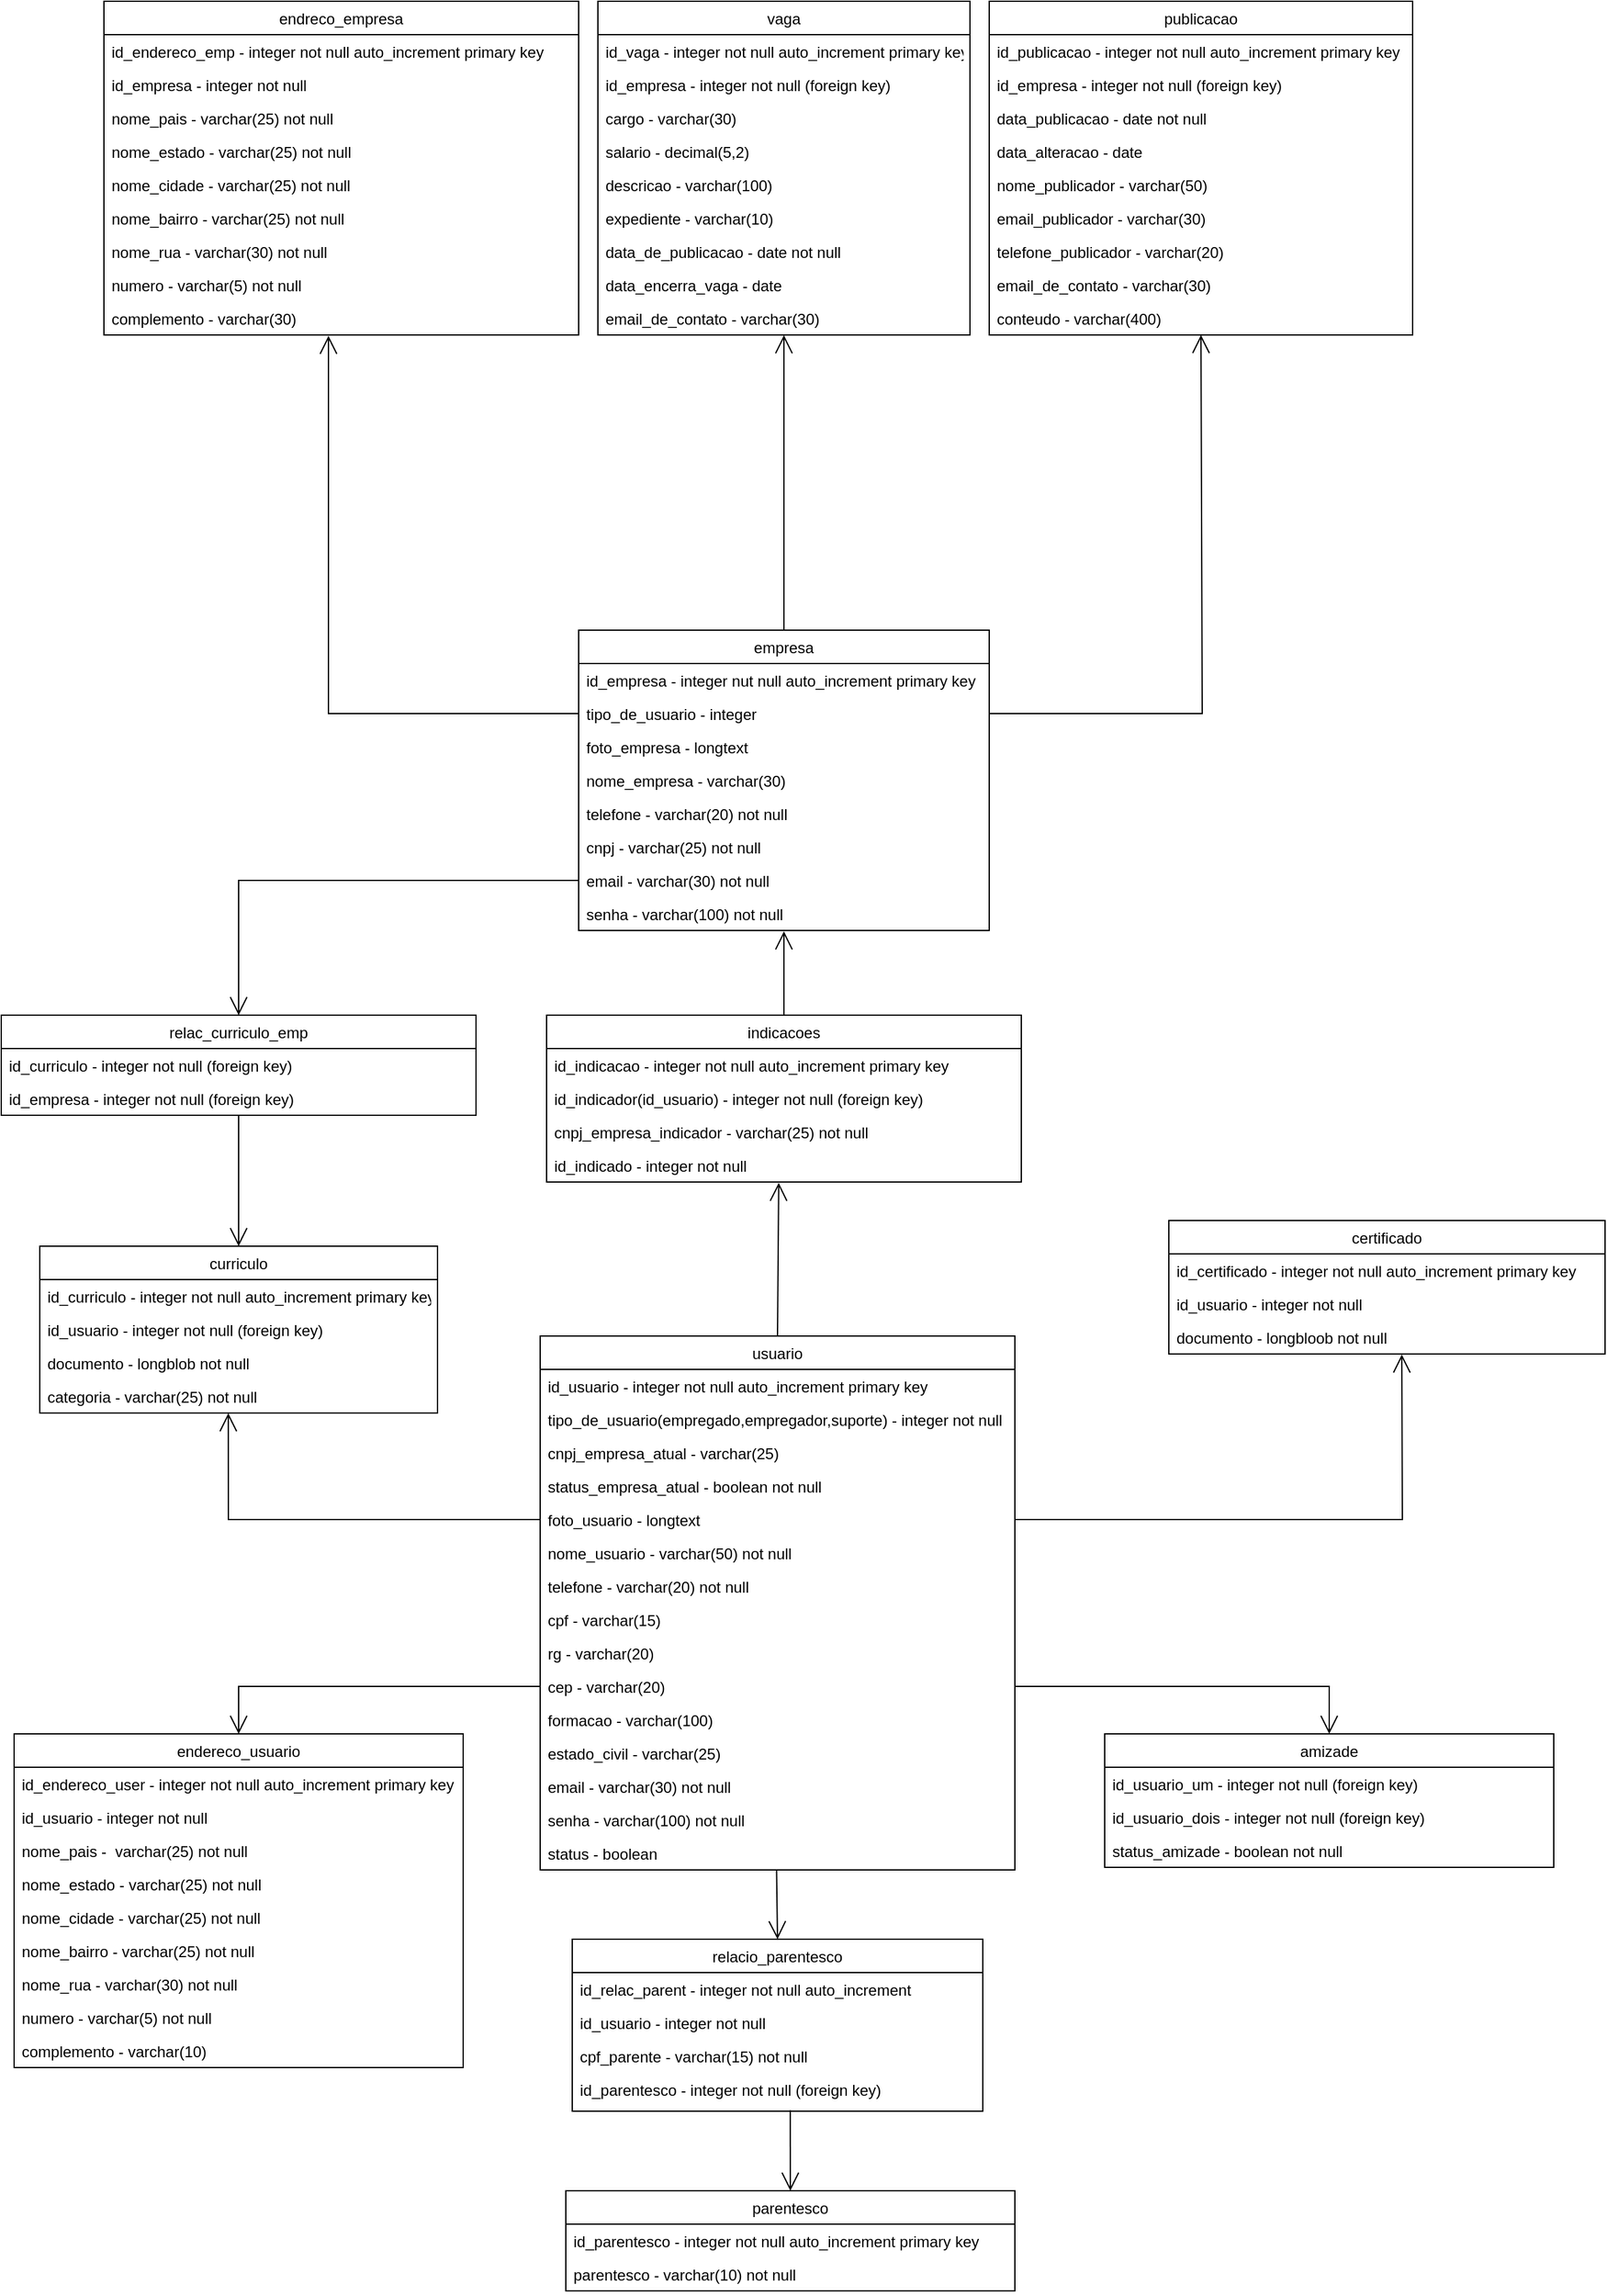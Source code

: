 <mxfile version="13.9.9" type="device"><diagram name="Page-1" id="c4acf3e9-155e-7222-9cf6-157b1a14988f"><mxGraphModel dx="2640" dy="3204" grid="1" gridSize="10" guides="1" tooltips="1" connect="1" arrows="1" fold="1" page="1" pageScale="1" pageWidth="850" pageHeight="1100" background="none" math="0" shadow="0"><root><mxCell id="0"/><mxCell id="1" parent="0"/><mxCell id="nHbKDUpMwGYDts8eb4Cf-1" value="usuario" style="swimlane;fontStyle=0;childLayout=stackLayout;horizontal=1;startSize=26;fillColor=none;horizontalStack=0;resizeParent=1;resizeParentMax=0;resizeLast=0;collapsible=1;marginBottom=0;" parent="1" vertex="1"><mxGeometry x="700" y="-80" width="370" height="416" as="geometry"><mxRectangle x="140" y="210" width="90" height="26" as="alternateBounds"/></mxGeometry></mxCell><mxCell id="nHbKDUpMwGYDts8eb4Cf-2" value="id_usuario - integer not null auto_increment primary key" style="text;strokeColor=none;fillColor=none;align=left;verticalAlign=top;spacingLeft=4;spacingRight=4;overflow=hidden;rotatable=0;points=[[0,0.5],[1,0.5]];portConstraint=eastwest;" parent="nHbKDUpMwGYDts8eb4Cf-1" vertex="1"><mxGeometry y="26" width="370" height="26" as="geometry"/></mxCell><mxCell id="nHbKDUpMwGYDts8eb4Cf-3" value="tipo_de_usuario(empregado,empregador,suporte) - integer not null" style="text;strokeColor=none;fillColor=none;align=left;verticalAlign=top;spacingLeft=4;spacingRight=4;overflow=hidden;rotatable=0;points=[[0,0.5],[1,0.5]];portConstraint=eastwest;" parent="nHbKDUpMwGYDts8eb4Cf-1" vertex="1"><mxGeometry y="52" width="370" height="26" as="geometry"/></mxCell><mxCell id="nHbKDUpMwGYDts8eb4Cf-4" value="cnpj_empresa_atual - varchar(25) " style="text;strokeColor=none;fillColor=none;align=left;verticalAlign=top;spacingLeft=4;spacingRight=4;overflow=hidden;rotatable=0;points=[[0,0.5],[1,0.5]];portConstraint=eastwest;" parent="nHbKDUpMwGYDts8eb4Cf-1" vertex="1"><mxGeometry y="78" width="370" height="26" as="geometry"/></mxCell><mxCell id="nHbKDUpMwGYDts8eb4Cf-8" value="status_empresa_atual - boolean not null" style="text;strokeColor=none;fillColor=none;align=left;verticalAlign=top;spacingLeft=4;spacingRight=4;overflow=hidden;rotatable=0;points=[[0,0.5],[1,0.5]];portConstraint=eastwest;" parent="nHbKDUpMwGYDts8eb4Cf-1" vertex="1"><mxGeometry y="104" width="370" height="26" as="geometry"/></mxCell><mxCell id="nHbKDUpMwGYDts8eb4Cf-9" value="foto_usuario - longtext" style="text;strokeColor=none;fillColor=none;align=left;verticalAlign=top;spacingLeft=4;spacingRight=4;overflow=hidden;rotatable=0;points=[[0,0.5],[1,0.5]];portConstraint=eastwest;" parent="nHbKDUpMwGYDts8eb4Cf-1" vertex="1"><mxGeometry y="130" width="370" height="26" as="geometry"/></mxCell><mxCell id="nHbKDUpMwGYDts8eb4Cf-11" value="nome_usuario - varchar(50) not null" style="text;strokeColor=none;fillColor=none;align=left;verticalAlign=top;spacingLeft=4;spacingRight=4;overflow=hidden;rotatable=0;points=[[0,0.5],[1,0.5]];portConstraint=eastwest;" parent="nHbKDUpMwGYDts8eb4Cf-1" vertex="1"><mxGeometry y="156" width="370" height="26" as="geometry"/></mxCell><mxCell id="nHbKDUpMwGYDts8eb4Cf-12" value="telefone - varchar(20) not null" style="text;strokeColor=none;fillColor=none;align=left;verticalAlign=top;spacingLeft=4;spacingRight=4;overflow=hidden;rotatable=0;points=[[0,0.5],[1,0.5]];portConstraint=eastwest;" parent="nHbKDUpMwGYDts8eb4Cf-1" vertex="1"><mxGeometry y="182" width="370" height="26" as="geometry"/></mxCell><mxCell id="nHbKDUpMwGYDts8eb4Cf-13" value="cpf - varchar(15)" style="text;strokeColor=none;fillColor=none;align=left;verticalAlign=top;spacingLeft=4;spacingRight=4;overflow=hidden;rotatable=0;points=[[0,0.5],[1,0.5]];portConstraint=eastwest;" parent="nHbKDUpMwGYDts8eb4Cf-1" vertex="1"><mxGeometry y="208" width="370" height="26" as="geometry"/></mxCell><mxCell id="ckxbgNwo-FN7XNcKJJgW-1" value="rg - varchar(20)" style="text;strokeColor=none;fillColor=none;align=left;verticalAlign=top;spacingLeft=4;spacingRight=4;overflow=hidden;rotatable=0;points=[[0,0.5],[1,0.5]];portConstraint=eastwest;" parent="nHbKDUpMwGYDts8eb4Cf-1" vertex="1"><mxGeometry y="234" width="370" height="26" as="geometry"/></mxCell><mxCell id="ckxbgNwo-FN7XNcKJJgW-2" value="cep - varchar(20)" style="text;strokeColor=none;fillColor=none;align=left;verticalAlign=top;spacingLeft=4;spacingRight=4;overflow=hidden;rotatable=0;points=[[0,0.5],[1,0.5]];portConstraint=eastwest;" parent="nHbKDUpMwGYDts8eb4Cf-1" vertex="1"><mxGeometry y="260" width="370" height="26" as="geometry"/></mxCell><mxCell id="ckxbgNwo-FN7XNcKJJgW-3" value="formacao - varchar(100)" style="text;strokeColor=none;fillColor=none;align=left;verticalAlign=top;spacingLeft=4;spacingRight=4;overflow=hidden;rotatable=0;points=[[0,0.5],[1,0.5]];portConstraint=eastwest;" parent="nHbKDUpMwGYDts8eb4Cf-1" vertex="1"><mxGeometry y="286" width="370" height="26" as="geometry"/></mxCell><mxCell id="ckxbgNwo-FN7XNcKJJgW-4" value="estado_civil - varchar(25)" style="text;strokeColor=none;fillColor=none;align=left;verticalAlign=top;spacingLeft=4;spacingRight=4;overflow=hidden;rotatable=0;points=[[0,0.5],[1,0.5]];portConstraint=eastwest;" parent="nHbKDUpMwGYDts8eb4Cf-1" vertex="1"><mxGeometry y="312" width="370" height="26" as="geometry"/></mxCell><mxCell id="ckxbgNwo-FN7XNcKJJgW-5" value="email - varchar(30) not null" style="text;strokeColor=none;fillColor=none;align=left;verticalAlign=top;spacingLeft=4;spacingRight=4;overflow=hidden;rotatable=0;points=[[0,0.5],[1,0.5]];portConstraint=eastwest;" parent="nHbKDUpMwGYDts8eb4Cf-1" vertex="1"><mxGeometry y="338" width="370" height="26" as="geometry"/></mxCell><mxCell id="ckxbgNwo-FN7XNcKJJgW-6" value="senha - varchar(100) not null" style="text;strokeColor=none;fillColor=none;align=left;verticalAlign=top;spacingLeft=4;spacingRight=4;overflow=hidden;rotatable=0;points=[[0,0.5],[1,0.5]];portConstraint=eastwest;" parent="nHbKDUpMwGYDts8eb4Cf-1" vertex="1"><mxGeometry y="364" width="370" height="26" as="geometry"/></mxCell><mxCell id="ckxbgNwo-FN7XNcKJJgW-8" value="status - boolean" style="text;strokeColor=none;fillColor=none;align=left;verticalAlign=top;spacingLeft=4;spacingRight=4;overflow=hidden;rotatable=0;points=[[0,0.5],[1,0.5]];portConstraint=eastwest;" parent="nHbKDUpMwGYDts8eb4Cf-1" vertex="1"><mxGeometry y="390" width="370" height="26" as="geometry"/></mxCell><mxCell id="ckxbgNwo-FN7XNcKJJgW-9" value="empresa" style="swimlane;fontStyle=0;childLayout=stackLayout;horizontal=1;startSize=26;fillColor=none;horizontalStack=0;resizeParent=1;resizeParentMax=0;resizeLast=0;collapsible=1;marginBottom=0;" parent="1" vertex="1"><mxGeometry x="730" y="-630" width="320" height="234" as="geometry"/></mxCell><mxCell id="ckxbgNwo-FN7XNcKJJgW-10" value="id_empresa - integer nut null auto_increment primary key" style="text;strokeColor=none;fillColor=none;align=left;verticalAlign=top;spacingLeft=4;spacingRight=4;overflow=hidden;rotatable=0;points=[[0,0.5],[1,0.5]];portConstraint=eastwest;" parent="ckxbgNwo-FN7XNcKJJgW-9" vertex="1"><mxGeometry y="26" width="320" height="26" as="geometry"/></mxCell><mxCell id="ckxbgNwo-FN7XNcKJJgW-11" value="tipo_de_usuario - integer" style="text;strokeColor=none;fillColor=none;align=left;verticalAlign=top;spacingLeft=4;spacingRight=4;overflow=hidden;rotatable=0;points=[[0,0.5],[1,0.5]];portConstraint=eastwest;" parent="ckxbgNwo-FN7XNcKJJgW-9" vertex="1"><mxGeometry y="52" width="320" height="26" as="geometry"/></mxCell><mxCell id="ckxbgNwo-FN7XNcKJJgW-12" value="foto_empresa - longtext" style="text;strokeColor=none;fillColor=none;align=left;verticalAlign=top;spacingLeft=4;spacingRight=4;overflow=hidden;rotatable=0;points=[[0,0.5],[1,0.5]];portConstraint=eastwest;" parent="ckxbgNwo-FN7XNcKJJgW-9" vertex="1"><mxGeometry y="78" width="320" height="26" as="geometry"/></mxCell><mxCell id="ckxbgNwo-FN7XNcKJJgW-13" value="nome_empresa - varchar(30)" style="text;strokeColor=none;fillColor=none;align=left;verticalAlign=top;spacingLeft=4;spacingRight=4;overflow=hidden;rotatable=0;points=[[0,0.5],[1,0.5]];portConstraint=eastwest;" parent="ckxbgNwo-FN7XNcKJJgW-9" vertex="1"><mxGeometry y="104" width="320" height="26" as="geometry"/></mxCell><mxCell id="ckxbgNwo-FN7XNcKJJgW-14" value="telefone - varchar(20) not null" style="text;strokeColor=none;fillColor=none;align=left;verticalAlign=top;spacingLeft=4;spacingRight=4;overflow=hidden;rotatable=0;points=[[0,0.5],[1,0.5]];portConstraint=eastwest;" parent="ckxbgNwo-FN7XNcKJJgW-9" vertex="1"><mxGeometry y="130" width="320" height="26" as="geometry"/></mxCell><mxCell id="ckxbgNwo-FN7XNcKJJgW-15" value="cnpj - varchar(25) not null" style="text;strokeColor=none;fillColor=none;align=left;verticalAlign=top;spacingLeft=4;spacingRight=4;overflow=hidden;rotatable=0;points=[[0,0.5],[1,0.5]];portConstraint=eastwest;" parent="ckxbgNwo-FN7XNcKJJgW-9" vertex="1"><mxGeometry y="156" width="320" height="26" as="geometry"/></mxCell><mxCell id="ckxbgNwo-FN7XNcKJJgW-16" value="email - varchar(30) not null" style="text;strokeColor=none;fillColor=none;align=left;verticalAlign=top;spacingLeft=4;spacingRight=4;overflow=hidden;rotatable=0;points=[[0,0.5],[1,0.5]];portConstraint=eastwest;" parent="ckxbgNwo-FN7XNcKJJgW-9" vertex="1"><mxGeometry y="182" width="320" height="26" as="geometry"/></mxCell><mxCell id="ckxbgNwo-FN7XNcKJJgW-17" value="senha - varchar(100) not null" style="text;strokeColor=none;fillColor=none;align=left;verticalAlign=top;spacingLeft=4;spacingRight=4;overflow=hidden;rotatable=0;points=[[0,0.5],[1,0.5]];portConstraint=eastwest;" parent="ckxbgNwo-FN7XNcKJJgW-9" vertex="1"><mxGeometry y="208" width="320" height="26" as="geometry"/></mxCell><mxCell id="ckxbgNwo-FN7XNcKJJgW-18" value="vaga" style="swimlane;fontStyle=0;childLayout=stackLayout;horizontal=1;startSize=26;fillColor=none;horizontalStack=0;resizeParent=1;resizeParentMax=0;resizeLast=0;collapsible=1;marginBottom=0;" parent="1" vertex="1"><mxGeometry x="745" y="-1120" width="290" height="260" as="geometry"/></mxCell><mxCell id="ckxbgNwo-FN7XNcKJJgW-19" value="id_vaga - integer not null auto_increment primary key" style="text;strokeColor=none;fillColor=none;align=left;verticalAlign=top;spacingLeft=4;spacingRight=4;overflow=hidden;rotatable=0;points=[[0,0.5],[1,0.5]];portConstraint=eastwest;" parent="ckxbgNwo-FN7XNcKJJgW-18" vertex="1"><mxGeometry y="26" width="290" height="26" as="geometry"/></mxCell><mxCell id="ckxbgNwo-FN7XNcKJJgW-20" value="id_empresa - integer not null (foreign key)" style="text;strokeColor=none;fillColor=none;align=left;verticalAlign=top;spacingLeft=4;spacingRight=4;overflow=hidden;rotatable=0;points=[[0,0.5],[1,0.5]];portConstraint=eastwest;" parent="ckxbgNwo-FN7XNcKJJgW-18" vertex="1"><mxGeometry y="52" width="290" height="26" as="geometry"/></mxCell><mxCell id="ckxbgNwo-FN7XNcKJJgW-23" value="cargo - varchar(30)" style="text;strokeColor=none;fillColor=none;align=left;verticalAlign=top;spacingLeft=4;spacingRight=4;overflow=hidden;rotatable=0;points=[[0,0.5],[1,0.5]];portConstraint=eastwest;" parent="ckxbgNwo-FN7XNcKJJgW-18" vertex="1"><mxGeometry y="78" width="290" height="26" as="geometry"/></mxCell><mxCell id="ckxbgNwo-FN7XNcKJJgW-24" value="salario - decimal(5,2)" style="text;strokeColor=none;fillColor=none;align=left;verticalAlign=top;spacingLeft=4;spacingRight=4;overflow=hidden;rotatable=0;points=[[0,0.5],[1,0.5]];portConstraint=eastwest;" parent="ckxbgNwo-FN7XNcKJJgW-18" vertex="1"><mxGeometry y="104" width="290" height="26" as="geometry"/></mxCell><mxCell id="ckxbgNwo-FN7XNcKJJgW-25" value="descricao - varchar(100)" style="text;strokeColor=none;fillColor=none;align=left;verticalAlign=top;spacingLeft=4;spacingRight=4;overflow=hidden;rotatable=0;points=[[0,0.5],[1,0.5]];portConstraint=eastwest;" parent="ckxbgNwo-FN7XNcKJJgW-18" vertex="1"><mxGeometry y="130" width="290" height="26" as="geometry"/></mxCell><mxCell id="ckxbgNwo-FN7XNcKJJgW-26" value="expediente - varchar(10)" style="text;strokeColor=none;fillColor=none;align=left;verticalAlign=top;spacingLeft=4;spacingRight=4;overflow=hidden;rotatable=0;points=[[0,0.5],[1,0.5]];portConstraint=eastwest;" parent="ckxbgNwo-FN7XNcKJJgW-18" vertex="1"><mxGeometry y="156" width="290" height="26" as="geometry"/></mxCell><mxCell id="ckxbgNwo-FN7XNcKJJgW-27" value="data_de_publicacao - date not null" style="text;strokeColor=none;fillColor=none;align=left;verticalAlign=top;spacingLeft=4;spacingRight=4;overflow=hidden;rotatable=0;points=[[0,0.5],[1,0.5]];portConstraint=eastwest;" parent="ckxbgNwo-FN7XNcKJJgW-18" vertex="1"><mxGeometry y="182" width="290" height="26" as="geometry"/></mxCell><mxCell id="ckxbgNwo-FN7XNcKJJgW-28" value="data_encerra_vaga - date" style="text;strokeColor=none;fillColor=none;align=left;verticalAlign=top;spacingLeft=4;spacingRight=4;overflow=hidden;rotatable=0;points=[[0,0.5],[1,0.5]];portConstraint=eastwest;" parent="ckxbgNwo-FN7XNcKJJgW-18" vertex="1"><mxGeometry y="208" width="290" height="26" as="geometry"/></mxCell><mxCell id="ckxbgNwo-FN7XNcKJJgW-36" value="email_de_contato - varchar(30)" style="text;strokeColor=none;fillColor=none;align=left;verticalAlign=top;spacingLeft=4;spacingRight=4;overflow=hidden;rotatable=0;points=[[0,0.5],[1,0.5]];portConstraint=eastwest;" parent="ckxbgNwo-FN7XNcKJJgW-18" vertex="1"><mxGeometry y="234" width="290" height="26" as="geometry"/></mxCell><mxCell id="ckxbgNwo-FN7XNcKJJgW-29" value="publicacao" style="swimlane;fontStyle=0;childLayout=stackLayout;horizontal=1;startSize=26;fillColor=none;horizontalStack=0;resizeParent=1;resizeParentMax=0;resizeLast=0;collapsible=1;marginBottom=0;" parent="1" vertex="1"><mxGeometry x="1050" y="-1120" width="330" height="260" as="geometry"/></mxCell><mxCell id="ckxbgNwo-FN7XNcKJJgW-30" value="id_publicacao - integer not null auto_increment primary key" style="text;strokeColor=none;fillColor=none;align=left;verticalAlign=top;spacingLeft=4;spacingRight=4;overflow=hidden;rotatable=0;points=[[0,0.5],[1,0.5]];portConstraint=eastwest;" parent="ckxbgNwo-FN7XNcKJJgW-29" vertex="1"><mxGeometry y="26" width="330" height="26" as="geometry"/></mxCell><mxCell id="ckxbgNwo-FN7XNcKJJgW-31" value="id_empresa - integer not null (foreign key)" style="text;strokeColor=none;fillColor=none;align=left;verticalAlign=top;spacingLeft=4;spacingRight=4;overflow=hidden;rotatable=0;points=[[0,0.5],[1,0.5]];portConstraint=eastwest;" parent="ckxbgNwo-FN7XNcKJJgW-29" vertex="1"><mxGeometry y="52" width="330" height="26" as="geometry"/></mxCell><mxCell id="ckxbgNwo-FN7XNcKJJgW-32" value="data_publicacao - date not null" style="text;strokeColor=none;fillColor=none;align=left;verticalAlign=top;spacingLeft=4;spacingRight=4;overflow=hidden;rotatable=0;points=[[0,0.5],[1,0.5]];portConstraint=eastwest;" parent="ckxbgNwo-FN7XNcKJJgW-29" vertex="1"><mxGeometry y="78" width="330" height="26" as="geometry"/></mxCell><mxCell id="ckxbgNwo-FN7XNcKJJgW-33" value="data_alteracao - date" style="text;strokeColor=none;fillColor=none;align=left;verticalAlign=top;spacingLeft=4;spacingRight=4;overflow=hidden;rotatable=0;points=[[0,0.5],[1,0.5]];portConstraint=eastwest;" parent="ckxbgNwo-FN7XNcKJJgW-29" vertex="1"><mxGeometry y="104" width="330" height="26" as="geometry"/></mxCell><mxCell id="ckxbgNwo-FN7XNcKJJgW-34" value="nome_publicador - varchar(50)" style="text;strokeColor=none;fillColor=none;align=left;verticalAlign=top;spacingLeft=4;spacingRight=4;overflow=hidden;rotatable=0;points=[[0,0.5],[1,0.5]];portConstraint=eastwest;" parent="ckxbgNwo-FN7XNcKJJgW-29" vertex="1"><mxGeometry y="130" width="330" height="26" as="geometry"/></mxCell><mxCell id="ckxbgNwo-FN7XNcKJJgW-35" value="email_publicador - varchar(30)" style="text;strokeColor=none;fillColor=none;align=left;verticalAlign=top;spacingLeft=4;spacingRight=4;overflow=hidden;rotatable=0;points=[[0,0.5],[1,0.5]];portConstraint=eastwest;" parent="ckxbgNwo-FN7XNcKJJgW-29" vertex="1"><mxGeometry y="156" width="330" height="26" as="geometry"/></mxCell><mxCell id="ckxbgNwo-FN7XNcKJJgW-38" value="telefone_publicador - varchar(20)" style="text;strokeColor=none;fillColor=none;align=left;verticalAlign=top;spacingLeft=4;spacingRight=4;overflow=hidden;rotatable=0;points=[[0,0.5],[1,0.5]];portConstraint=eastwest;" parent="ckxbgNwo-FN7XNcKJJgW-29" vertex="1"><mxGeometry y="182" width="330" height="26" as="geometry"/></mxCell><mxCell id="ckxbgNwo-FN7XNcKJJgW-37" value="email_de_contato - varchar(30)" style="text;strokeColor=none;fillColor=none;align=left;verticalAlign=top;spacingLeft=4;spacingRight=4;overflow=hidden;rotatable=0;points=[[0,0.5],[1,0.5]];portConstraint=eastwest;" parent="ckxbgNwo-FN7XNcKJJgW-29" vertex="1"><mxGeometry y="208" width="330" height="26" as="geometry"/></mxCell><mxCell id="vftLx8QMWU3xmYkezmWz-19" value="conteudo - varchar(400)" style="text;strokeColor=none;fillColor=none;align=left;verticalAlign=top;spacingLeft=4;spacingRight=4;overflow=hidden;rotatable=0;points=[[0,0.5],[1,0.5]];portConstraint=eastwest;" parent="ckxbgNwo-FN7XNcKJJgW-29" vertex="1"><mxGeometry y="234" width="330" height="26" as="geometry"/></mxCell><mxCell id="ckxbgNwo-FN7XNcKJJgW-39" value="curriculo" style="swimlane;fontStyle=0;childLayout=stackLayout;horizontal=1;startSize=26;fillColor=none;horizontalStack=0;resizeParent=1;resizeParentMax=0;resizeLast=0;collapsible=1;marginBottom=0;" parent="1" vertex="1"><mxGeometry x="310" y="-150" width="310" height="130" as="geometry"/></mxCell><mxCell id="ckxbgNwo-FN7XNcKJJgW-40" value="id_curriculo - integer not null auto_increment primary key" style="text;strokeColor=none;fillColor=none;align=left;verticalAlign=top;spacingLeft=4;spacingRight=4;overflow=hidden;rotatable=0;points=[[0,0.5],[1,0.5]];portConstraint=eastwest;" parent="ckxbgNwo-FN7XNcKJJgW-39" vertex="1"><mxGeometry y="26" width="310" height="26" as="geometry"/></mxCell><mxCell id="ckxbgNwo-FN7XNcKJJgW-41" value="id_usuario - integer not null (foreign key)" style="text;strokeColor=none;fillColor=none;align=left;verticalAlign=top;spacingLeft=4;spacingRight=4;overflow=hidden;rotatable=0;points=[[0,0.5],[1,0.5]];portConstraint=eastwest;" parent="ckxbgNwo-FN7XNcKJJgW-39" vertex="1"><mxGeometry y="52" width="310" height="26" as="geometry"/></mxCell><mxCell id="ckxbgNwo-FN7XNcKJJgW-42" value="documento - longblob not null" style="text;strokeColor=none;fillColor=none;align=left;verticalAlign=top;spacingLeft=4;spacingRight=4;overflow=hidden;rotatable=0;points=[[0,0.5],[1,0.5]];portConstraint=eastwest;" parent="ckxbgNwo-FN7XNcKJJgW-39" vertex="1"><mxGeometry y="78" width="310" height="26" as="geometry"/></mxCell><mxCell id="ckxbgNwo-FN7XNcKJJgW-43" value="categoria - varchar(25) not null" style="text;strokeColor=none;fillColor=none;align=left;verticalAlign=top;spacingLeft=4;spacingRight=4;overflow=hidden;rotatable=0;points=[[0,0.5],[1,0.5]];portConstraint=eastwest;" parent="ckxbgNwo-FN7XNcKJJgW-39" vertex="1"><mxGeometry y="104" width="310" height="26" as="geometry"/></mxCell><mxCell id="ckxbgNwo-FN7XNcKJJgW-44" value="endereco_usuario" style="swimlane;fontStyle=0;childLayout=stackLayout;horizontal=1;startSize=26;fillColor=none;horizontalStack=0;resizeParent=1;resizeParentMax=0;resizeLast=0;collapsible=1;marginBottom=0;" parent="1" vertex="1"><mxGeometry x="290" y="230" width="350" height="260" as="geometry"/></mxCell><mxCell id="ckxbgNwo-FN7XNcKJJgW-45" value="id_endereco_user - integer not null auto_increment primary key" style="text;strokeColor=none;fillColor=none;align=left;verticalAlign=top;spacingLeft=4;spacingRight=4;overflow=hidden;rotatable=0;points=[[0,0.5],[1,0.5]];portConstraint=eastwest;" parent="ckxbgNwo-FN7XNcKJJgW-44" vertex="1"><mxGeometry y="26" width="350" height="26" as="geometry"/></mxCell><mxCell id="ckxbgNwo-FN7XNcKJJgW-46" value="id_usuario - integer not null " style="text;strokeColor=none;fillColor=none;align=left;verticalAlign=top;spacingLeft=4;spacingRight=4;overflow=hidden;rotatable=0;points=[[0,0.5],[1,0.5]];portConstraint=eastwest;" parent="ckxbgNwo-FN7XNcKJJgW-44" vertex="1"><mxGeometry y="52" width="350" height="26" as="geometry"/></mxCell><mxCell id="ckxbgNwo-FN7XNcKJJgW-47" value="nome_pais -  varchar(25) not null " style="text;strokeColor=none;fillColor=none;align=left;verticalAlign=top;spacingLeft=4;spacingRight=4;overflow=hidden;rotatable=0;points=[[0,0.5],[1,0.5]];portConstraint=eastwest;" parent="ckxbgNwo-FN7XNcKJJgW-44" vertex="1"><mxGeometry y="78" width="350" height="26" as="geometry"/></mxCell><mxCell id="ckxbgNwo-FN7XNcKJJgW-48" value="nome_estado - varchar(25) not null" style="text;strokeColor=none;fillColor=none;align=left;verticalAlign=top;spacingLeft=4;spacingRight=4;overflow=hidden;rotatable=0;points=[[0,0.5],[1,0.5]];portConstraint=eastwest;" parent="ckxbgNwo-FN7XNcKJJgW-44" vertex="1"><mxGeometry y="104" width="350" height="26" as="geometry"/></mxCell><mxCell id="ckxbgNwo-FN7XNcKJJgW-49" value="nome_cidade - varchar(25) not null" style="text;strokeColor=none;fillColor=none;align=left;verticalAlign=top;spacingLeft=4;spacingRight=4;overflow=hidden;rotatable=0;points=[[0,0.5],[1,0.5]];portConstraint=eastwest;" parent="ckxbgNwo-FN7XNcKJJgW-44" vertex="1"><mxGeometry y="130" width="350" height="26" as="geometry"/></mxCell><mxCell id="ckxbgNwo-FN7XNcKJJgW-51" value="nome_bairro - varchar(25) not null" style="text;strokeColor=none;fillColor=none;align=left;verticalAlign=top;spacingLeft=4;spacingRight=4;overflow=hidden;rotatable=0;points=[[0,0.5],[1,0.5]];portConstraint=eastwest;" parent="ckxbgNwo-FN7XNcKJJgW-44" vertex="1"><mxGeometry y="156" width="350" height="26" as="geometry"/></mxCell><mxCell id="ckxbgNwo-FN7XNcKJJgW-52" value="nome_rua - varchar(30) not null" style="text;strokeColor=none;fillColor=none;align=left;verticalAlign=top;spacingLeft=4;spacingRight=4;overflow=hidden;rotatable=0;points=[[0,0.5],[1,0.5]];portConstraint=eastwest;" parent="ckxbgNwo-FN7XNcKJJgW-44" vertex="1"><mxGeometry y="182" width="350" height="26" as="geometry"/></mxCell><mxCell id="ckxbgNwo-FN7XNcKJJgW-53" value="numero - varchar(5) not null" style="text;strokeColor=none;fillColor=none;align=left;verticalAlign=top;spacingLeft=4;spacingRight=4;overflow=hidden;rotatable=0;points=[[0,0.5],[1,0.5]];portConstraint=eastwest;" parent="ckxbgNwo-FN7XNcKJJgW-44" vertex="1"><mxGeometry y="208" width="350" height="26" as="geometry"/></mxCell><mxCell id="ckxbgNwo-FN7XNcKJJgW-54" value="complemento - varchar(10)" style="text;strokeColor=none;fillColor=none;align=left;verticalAlign=top;spacingLeft=4;spacingRight=4;overflow=hidden;rotatable=0;points=[[0,0.5],[1,0.5]];portConstraint=eastwest;" parent="ckxbgNwo-FN7XNcKJJgW-44" vertex="1"><mxGeometry y="234" width="350" height="26" as="geometry"/></mxCell><mxCell id="ckxbgNwo-FN7XNcKJJgW-55" value="endreco_empresa" style="swimlane;fontStyle=0;childLayout=stackLayout;horizontal=1;startSize=26;fillColor=none;horizontalStack=0;resizeParent=1;resizeParentMax=0;resizeLast=0;collapsible=1;marginBottom=0;" parent="1" vertex="1"><mxGeometry x="360" y="-1120" width="370" height="260" as="geometry"/></mxCell><mxCell id="ckxbgNwo-FN7XNcKJJgW-56" value="id_endereco_emp - integer not null auto_increment primary key" style="text;strokeColor=none;fillColor=none;align=left;verticalAlign=top;spacingLeft=4;spacingRight=4;overflow=hidden;rotatable=0;points=[[0,0.5],[1,0.5]];portConstraint=eastwest;" parent="ckxbgNwo-FN7XNcKJJgW-55" vertex="1"><mxGeometry y="26" width="370" height="26" as="geometry"/></mxCell><mxCell id="ckxbgNwo-FN7XNcKJJgW-57" value="id_empresa - integer not null" style="text;strokeColor=none;fillColor=none;align=left;verticalAlign=top;spacingLeft=4;spacingRight=4;overflow=hidden;rotatable=0;points=[[0,0.5],[1,0.5]];portConstraint=eastwest;" parent="ckxbgNwo-FN7XNcKJJgW-55" vertex="1"><mxGeometry y="52" width="370" height="26" as="geometry"/></mxCell><mxCell id="ckxbgNwo-FN7XNcKJJgW-58" value="nome_pais - varchar(25) not null" style="text;strokeColor=none;fillColor=none;align=left;verticalAlign=top;spacingLeft=4;spacingRight=4;overflow=hidden;rotatable=0;points=[[0,0.5],[1,0.5]];portConstraint=eastwest;" parent="ckxbgNwo-FN7XNcKJJgW-55" vertex="1"><mxGeometry y="78" width="370" height="26" as="geometry"/></mxCell><mxCell id="ckxbgNwo-FN7XNcKJJgW-63" value="nome_estado - varchar(25) not null" style="text;strokeColor=none;fillColor=none;align=left;verticalAlign=top;spacingLeft=4;spacingRight=4;overflow=hidden;rotatable=0;points=[[0,0.5],[1,0.5]];portConstraint=eastwest;" parent="ckxbgNwo-FN7XNcKJJgW-55" vertex="1"><mxGeometry y="104" width="370" height="26" as="geometry"/></mxCell><mxCell id="ckxbgNwo-FN7XNcKJJgW-64" value="nome_cidade - varchar(25) not null" style="text;strokeColor=none;fillColor=none;align=left;verticalAlign=top;spacingLeft=4;spacingRight=4;overflow=hidden;rotatable=0;points=[[0,0.5],[1,0.5]];portConstraint=eastwest;" parent="ckxbgNwo-FN7XNcKJJgW-55" vertex="1"><mxGeometry y="130" width="370" height="26" as="geometry"/></mxCell><mxCell id="ckxbgNwo-FN7XNcKJJgW-65" value="nome_bairro - varchar(25) not null" style="text;strokeColor=none;fillColor=none;align=left;verticalAlign=top;spacingLeft=4;spacingRight=4;overflow=hidden;rotatable=0;points=[[0,0.5],[1,0.5]];portConstraint=eastwest;" parent="ckxbgNwo-FN7XNcKJJgW-55" vertex="1"><mxGeometry y="156" width="370" height="26" as="geometry"/></mxCell><mxCell id="ckxbgNwo-FN7XNcKJJgW-66" value="nome_rua - varchar(30) not null" style="text;strokeColor=none;fillColor=none;align=left;verticalAlign=top;spacingLeft=4;spacingRight=4;overflow=hidden;rotatable=0;points=[[0,0.5],[1,0.5]];portConstraint=eastwest;" parent="ckxbgNwo-FN7XNcKJJgW-55" vertex="1"><mxGeometry y="182" width="370" height="26" as="geometry"/></mxCell><mxCell id="ckxbgNwo-FN7XNcKJJgW-67" value="numero - varchar(5) not null" style="text;strokeColor=none;fillColor=none;align=left;verticalAlign=top;spacingLeft=4;spacingRight=4;overflow=hidden;rotatable=0;points=[[0,0.5],[1,0.5]];portConstraint=eastwest;" parent="ckxbgNwo-FN7XNcKJJgW-55" vertex="1"><mxGeometry y="208" width="370" height="26" as="geometry"/></mxCell><mxCell id="ckxbgNwo-FN7XNcKJJgW-68" value="complemento - varchar(30) " style="text;strokeColor=none;fillColor=none;align=left;verticalAlign=top;spacingLeft=4;spacingRight=4;overflow=hidden;rotatable=0;points=[[0,0.5],[1,0.5]];portConstraint=eastwest;" parent="ckxbgNwo-FN7XNcKJJgW-55" vertex="1"><mxGeometry y="234" width="370" height="26" as="geometry"/></mxCell><mxCell id="ckxbgNwo-FN7XNcKJJgW-69" value="certificado" style="swimlane;fontStyle=0;childLayout=stackLayout;horizontal=1;startSize=26;fillColor=none;horizontalStack=0;resizeParent=1;resizeParentMax=0;resizeLast=0;collapsible=1;marginBottom=0;" parent="1" vertex="1"><mxGeometry x="1190" y="-170" width="340" height="104" as="geometry"/></mxCell><mxCell id="ckxbgNwo-FN7XNcKJJgW-70" value="id_certificado - integer not null auto_increment primary key" style="text;strokeColor=none;fillColor=none;align=left;verticalAlign=top;spacingLeft=4;spacingRight=4;overflow=hidden;rotatable=0;points=[[0,0.5],[1,0.5]];portConstraint=eastwest;" parent="ckxbgNwo-FN7XNcKJJgW-69" vertex="1"><mxGeometry y="26" width="340" height="26" as="geometry"/></mxCell><mxCell id="ckxbgNwo-FN7XNcKJJgW-71" value="id_usuario - integer not null" style="text;strokeColor=none;fillColor=none;align=left;verticalAlign=top;spacingLeft=4;spacingRight=4;overflow=hidden;rotatable=0;points=[[0,0.5],[1,0.5]];portConstraint=eastwest;" parent="ckxbgNwo-FN7XNcKJJgW-69" vertex="1"><mxGeometry y="52" width="340" height="26" as="geometry"/></mxCell><mxCell id="ckxbgNwo-FN7XNcKJJgW-72" value="documento - longbloob not null" style="text;strokeColor=none;fillColor=none;align=left;verticalAlign=top;spacingLeft=4;spacingRight=4;overflow=hidden;rotatable=0;points=[[0,0.5],[1,0.5]];portConstraint=eastwest;" parent="ckxbgNwo-FN7XNcKJJgW-69" vertex="1"><mxGeometry y="78" width="340" height="26" as="geometry"/></mxCell><mxCell id="ckxbgNwo-FN7XNcKJJgW-73" value="indicacoes" style="swimlane;fontStyle=0;childLayout=stackLayout;horizontal=1;startSize=26;fillColor=none;horizontalStack=0;resizeParent=1;resizeParentMax=0;resizeLast=0;collapsible=1;marginBottom=0;" parent="1" vertex="1"><mxGeometry x="705" y="-330" width="370" height="130" as="geometry"/></mxCell><mxCell id="ckxbgNwo-FN7XNcKJJgW-74" value="id_indicacao - integer not null auto_increment primary key" style="text;strokeColor=none;fillColor=none;align=left;verticalAlign=top;spacingLeft=4;spacingRight=4;overflow=hidden;rotatable=0;points=[[0,0.5],[1,0.5]];portConstraint=eastwest;" parent="ckxbgNwo-FN7XNcKJJgW-73" vertex="1"><mxGeometry y="26" width="370" height="26" as="geometry"/></mxCell><mxCell id="ckxbgNwo-FN7XNcKJJgW-75" value="id_indicador(id_usuario) - integer not null (foreign key)" style="text;strokeColor=none;fillColor=none;align=left;verticalAlign=top;spacingLeft=4;spacingRight=4;overflow=hidden;rotatable=0;points=[[0,0.5],[1,0.5]];portConstraint=eastwest;" parent="ckxbgNwo-FN7XNcKJJgW-73" vertex="1"><mxGeometry y="52" width="370" height="26" as="geometry"/></mxCell><mxCell id="ckxbgNwo-FN7XNcKJJgW-76" value="cnpj_empresa_indicador - varchar(25) not null " style="text;strokeColor=none;fillColor=none;align=left;verticalAlign=top;spacingLeft=4;spacingRight=4;overflow=hidden;rotatable=0;points=[[0,0.5],[1,0.5]];portConstraint=eastwest;" parent="ckxbgNwo-FN7XNcKJJgW-73" vertex="1"><mxGeometry y="78" width="370" height="26" as="geometry"/></mxCell><mxCell id="ckxbgNwo-FN7XNcKJJgW-77" value="id_indicado - integer not null " style="text;strokeColor=none;fillColor=none;align=left;verticalAlign=top;spacingLeft=4;spacingRight=4;overflow=hidden;rotatable=0;points=[[0,0.5],[1,0.5]];portConstraint=eastwest;" parent="ckxbgNwo-FN7XNcKJJgW-73" vertex="1"><mxGeometry y="104" width="370" height="26" as="geometry"/></mxCell><mxCell id="ckxbgNwo-FN7XNcKJJgW-78" value="parentesco" style="swimlane;fontStyle=0;childLayout=stackLayout;horizontal=1;startSize=26;fillColor=none;horizontalStack=0;resizeParent=1;resizeParentMax=0;resizeLast=0;collapsible=1;marginBottom=0;" parent="1" vertex="1"><mxGeometry x="720" y="586" width="350" height="78" as="geometry"/></mxCell><mxCell id="ckxbgNwo-FN7XNcKJJgW-79" value="id_parentesco - integer not null auto_increment primary key" style="text;strokeColor=none;fillColor=none;align=left;verticalAlign=top;spacingLeft=4;spacingRight=4;overflow=hidden;rotatable=0;points=[[0,0.5],[1,0.5]];portConstraint=eastwest;" parent="ckxbgNwo-FN7XNcKJJgW-78" vertex="1"><mxGeometry y="26" width="350" height="26" as="geometry"/></mxCell><mxCell id="ckxbgNwo-FN7XNcKJJgW-80" value="parentesco - varchar(10) not null" style="text;strokeColor=none;fillColor=none;align=left;verticalAlign=top;spacingLeft=4;spacingRight=4;overflow=hidden;rotatable=0;points=[[0,0.5],[1,0.5]];portConstraint=eastwest;" parent="ckxbgNwo-FN7XNcKJJgW-78" vertex="1"><mxGeometry y="52" width="350" height="26" as="geometry"/></mxCell><mxCell id="ckxbgNwo-FN7XNcKJJgW-82" value="relacio_parentesco" style="swimlane;fontStyle=0;childLayout=stackLayout;horizontal=1;startSize=26;fillColor=none;horizontalStack=0;resizeParent=1;resizeParentMax=0;resizeLast=0;collapsible=1;marginBottom=0;" parent="1" vertex="1"><mxGeometry x="725" y="390" width="320" height="134" as="geometry"/></mxCell><mxCell id="ckxbgNwo-FN7XNcKJJgW-83" value="id_relac_parent - integer not null auto_increment" style="text;strokeColor=none;fillColor=none;align=left;verticalAlign=top;spacingLeft=4;spacingRight=4;overflow=hidden;rotatable=0;points=[[0,0.5],[1,0.5]];portConstraint=eastwest;" parent="ckxbgNwo-FN7XNcKJJgW-82" vertex="1"><mxGeometry y="26" width="320" height="26" as="geometry"/></mxCell><mxCell id="ckxbgNwo-FN7XNcKJJgW-84" value="id_usuario - integer not null" style="text;strokeColor=none;fillColor=none;align=left;verticalAlign=top;spacingLeft=4;spacingRight=4;overflow=hidden;rotatable=0;points=[[0,0.5],[1,0.5]];portConstraint=eastwest;" parent="ckxbgNwo-FN7XNcKJJgW-82" vertex="1"><mxGeometry y="52" width="320" height="26" as="geometry"/></mxCell><mxCell id="ckxbgNwo-FN7XNcKJJgW-85" value="cpf_parente - varchar(15) not null" style="text;strokeColor=none;fillColor=none;align=left;verticalAlign=top;spacingLeft=4;spacingRight=4;overflow=hidden;rotatable=0;points=[[0,0.5],[1,0.5]];portConstraint=eastwest;" parent="ckxbgNwo-FN7XNcKJJgW-82" vertex="1"><mxGeometry y="78" width="320" height="26" as="geometry"/></mxCell><mxCell id="ckxbgNwo-FN7XNcKJJgW-86" value="id_parentesco - integer not null (foreign key)" style="text;strokeColor=none;fillColor=none;align=left;verticalAlign=top;spacingLeft=4;spacingRight=4;overflow=hidden;rotatable=0;points=[[0,0.5],[1,0.5]];portConstraint=eastwest;" parent="ckxbgNwo-FN7XNcKJJgW-82" vertex="1"><mxGeometry y="104" width="320" height="30" as="geometry"/></mxCell><mxCell id="ckxbgNwo-FN7XNcKJJgW-87" value="relac_curriculo_emp" style="swimlane;fontStyle=0;childLayout=stackLayout;horizontal=1;startSize=26;fillColor=none;horizontalStack=0;resizeParent=1;resizeParentMax=0;resizeLast=0;collapsible=1;marginBottom=0;" parent="1" vertex="1"><mxGeometry x="280" y="-330" width="370" height="78" as="geometry"/></mxCell><mxCell id="ckxbgNwo-FN7XNcKJJgW-88" value="id_curriculo - integer not null (foreign key)" style="text;strokeColor=none;fillColor=none;align=left;verticalAlign=top;spacingLeft=4;spacingRight=4;overflow=hidden;rotatable=0;points=[[0,0.5],[1,0.5]];portConstraint=eastwest;" parent="ckxbgNwo-FN7XNcKJJgW-87" vertex="1"><mxGeometry y="26" width="370" height="26" as="geometry"/></mxCell><mxCell id="ckxbgNwo-FN7XNcKJJgW-89" value="id_empresa - integer not null (foreign key)" style="text;strokeColor=none;fillColor=none;align=left;verticalAlign=top;spacingLeft=4;spacingRight=4;overflow=hidden;rotatable=0;points=[[0,0.5],[1,0.5]];portConstraint=eastwest;" parent="ckxbgNwo-FN7XNcKJJgW-87" vertex="1"><mxGeometry y="52" width="370" height="26" as="geometry"/></mxCell><mxCell id="ckxbgNwo-FN7XNcKJJgW-91" value="amizade" style="swimlane;fontStyle=0;childLayout=stackLayout;horizontal=1;startSize=26;fillColor=none;horizontalStack=0;resizeParent=1;resizeParentMax=0;resizeLast=0;collapsible=1;marginBottom=0;" parent="1" vertex="1"><mxGeometry x="1140" y="230" width="350" height="104" as="geometry"/></mxCell><mxCell id="ckxbgNwo-FN7XNcKJJgW-92" value="id_usuario_um - integer not null (foreign key)" style="text;strokeColor=none;fillColor=none;align=left;verticalAlign=top;spacingLeft=4;spacingRight=4;overflow=hidden;rotatable=0;points=[[0,0.5],[1,0.5]];portConstraint=eastwest;" parent="ckxbgNwo-FN7XNcKJJgW-91" vertex="1"><mxGeometry y="26" width="350" height="26" as="geometry"/></mxCell><mxCell id="ckxbgNwo-FN7XNcKJJgW-93" value="id_usuario_dois - integer not null (foreign key)" style="text;strokeColor=none;fillColor=none;align=left;verticalAlign=top;spacingLeft=4;spacingRight=4;overflow=hidden;rotatable=0;points=[[0,0.5],[1,0.5]];portConstraint=eastwest;" parent="ckxbgNwo-FN7XNcKJJgW-91" vertex="1"><mxGeometry y="52" width="350" height="26" as="geometry"/></mxCell><mxCell id="ckxbgNwo-FN7XNcKJJgW-94" value="status_amizade - boolean not null" style="text;strokeColor=none;fillColor=none;align=left;verticalAlign=top;spacingLeft=4;spacingRight=4;overflow=hidden;rotatable=0;points=[[0,0.5],[1,0.5]];portConstraint=eastwest;" parent="ckxbgNwo-FN7XNcKJJgW-91" vertex="1"><mxGeometry y="78" width="350" height="26" as="geometry"/></mxCell><mxCell id="vftLx8QMWU3xmYkezmWz-5" value="" style="endArrow=open;endFill=1;endSize=12;html=1;rounded=0;exitX=0;exitY=0.5;exitDx=0;exitDy=0;entryX=0.5;entryY=0;entryDx=0;entryDy=0;" parent="1" source="ckxbgNwo-FN7XNcKJJgW-16" target="ckxbgNwo-FN7XNcKJJgW-87" edge="1"><mxGeometry width="160" relative="1" as="geometry"><mxPoint x="430" y="-370" as="sourcePoint"/><mxPoint x="590" y="-370" as="targetPoint"/><Array as="points"><mxPoint x="465" y="-435"/></Array></mxGeometry></mxCell><mxCell id="vftLx8QMWU3xmYkezmWz-6" value="" style="endArrow=open;endFill=1;endSize=12;html=1;rounded=0;entryX=0.5;entryY=0;entryDx=0;entryDy=0;exitX=0.5;exitY=1;exitDx=0;exitDy=0;" parent="1" source="ckxbgNwo-FN7XNcKJJgW-87" target="ckxbgNwo-FN7XNcKJJgW-39" edge="1"><mxGeometry width="160" relative="1" as="geometry"><mxPoint x="300" y="-50" as="sourcePoint"/><mxPoint x="590" y="30" as="targetPoint"/></mxGeometry></mxCell><mxCell id="vftLx8QMWU3xmYkezmWz-8" value="" style="endArrow=open;endFill=1;endSize=12;html=1;rounded=0;entryX=0.5;entryY=1.007;entryDx=0;entryDy=0;entryPerimeter=0;" parent="1" source="ckxbgNwo-FN7XNcKJJgW-9" target="ckxbgNwo-FN7XNcKJJgW-36" edge="1"><mxGeometry width="160" relative="1" as="geometry"><mxPoint x="1340" y="-380" as="sourcePoint"/><mxPoint x="900" y="-790" as="targetPoint"/></mxGeometry></mxCell><mxCell id="vftLx8QMWU3xmYkezmWz-9" value="" style="endArrow=open;endFill=1;endSize=12;html=1;rounded=0;exitX=1;exitY=0.5;exitDx=0;exitDy=0;" parent="1" source="ckxbgNwo-FN7XNcKJJgW-11" edge="1" target="vftLx8QMWU3xmYkezmWz-19"><mxGeometry width="160" relative="1" as="geometry"><mxPoint x="1530" y="-630" as="sourcePoint"/><mxPoint x="1200" y="-830" as="targetPoint"/><Array as="points"><mxPoint x="1216" y="-565"/></Array></mxGeometry></mxCell><mxCell id="vftLx8QMWU3xmYkezmWz-11" value="" style="endArrow=open;endFill=1;endSize=12;html=1;rounded=0;exitX=0.5;exitY=0;exitDx=0;exitDy=0;entryX=0.489;entryY=1.023;entryDx=0;entryDy=0;entryPerimeter=0;" parent="1" edge="1" target="ckxbgNwo-FN7XNcKJJgW-77" source="nHbKDUpMwGYDts8eb4Cf-1"><mxGeometry width="160" relative="1" as="geometry"><mxPoint x="880" y="159.69" as="sourcePoint"/><mxPoint x="880.37" y="-39.998" as="targetPoint"/></mxGeometry></mxCell><mxCell id="vftLx8QMWU3xmYkezmWz-12" value="" style="endArrow=open;endFill=1;endSize=12;html=1;rounded=0;exitX=0.5;exitY=0;exitDx=0;exitDy=0;entryX=0.5;entryY=1.026;entryDx=0;entryDy=0;entryPerimeter=0;" parent="1" source="ckxbgNwo-FN7XNcKJJgW-73" target="ckxbgNwo-FN7XNcKJJgW-17" edge="1"><mxGeometry width="160" relative="1" as="geometry"><mxPoint x="1040" y="-340" as="sourcePoint"/><mxPoint x="1200" y="-340" as="targetPoint"/><Array as="points"><mxPoint x="890" y="-390"/></Array></mxGeometry></mxCell><mxCell id="vftLx8QMWU3xmYkezmWz-13" value="" style="endArrow=open;endFill=1;endSize=12;html=1;rounded=0;exitX=0;exitY=0.5;exitDx=0;exitDy=0;entryX=0.474;entryY=1.005;entryDx=0;entryDy=0;entryPerimeter=0;" parent="1" source="nHbKDUpMwGYDts8eb4Cf-9" target="ckxbgNwo-FN7XNcKJJgW-43" edge="1"><mxGeometry width="160" relative="1" as="geometry"><mxPoint x="660" y="290" as="sourcePoint"/><mxPoint x="290" y="260" as="targetPoint"/><Array as="points"><mxPoint x="457" y="63"/></Array></mxGeometry></mxCell><mxCell id="vftLx8QMWU3xmYkezmWz-14" value="" style="endArrow=open;endFill=1;endSize=12;html=1;rounded=0;exitX=1;exitY=0.5;exitDx=0;exitDy=0;entryX=0.534;entryY=1.015;entryDx=0;entryDy=0;entryPerimeter=0;" parent="1" source="nHbKDUpMwGYDts8eb4Cf-9" target="ckxbgNwo-FN7XNcKJJgW-72" edge="1"><mxGeometry width="160" relative="1" as="geometry"><mxPoint x="970" y="330" as="sourcePoint"/><mxPoint x="1400" y="320" as="targetPoint"/><Array as="points"><mxPoint x="1372" y="63"/></Array></mxGeometry></mxCell><mxCell id="vftLx8QMWU3xmYkezmWz-15" value="" style="endArrow=open;endFill=1;endSize=12;html=1;rounded=0;entryX=0.5;entryY=0;entryDx=0;entryDy=0;exitX=0;exitY=0.5;exitDx=0;exitDy=0;" parent="1" source="ckxbgNwo-FN7XNcKJJgW-2" target="ckxbgNwo-FN7XNcKJJgW-44" edge="1"><mxGeometry width="160" relative="1" as="geometry"><mxPoint x="680" y="430" as="sourcePoint"/><mxPoint x="650" y="500" as="targetPoint"/><Array as="points"><mxPoint x="465" y="193"/></Array></mxGeometry></mxCell><mxCell id="vftLx8QMWU3xmYkezmWz-16" value="" style="endArrow=open;endFill=1;endSize=12;html=1;rounded=0;exitX=0.498;exitY=1.006;exitDx=0;exitDy=0;exitPerimeter=0;entryX=0.5;entryY=0;entryDx=0;entryDy=0;" parent="1" source="ckxbgNwo-FN7XNcKJJgW-8" target="ckxbgNwo-FN7XNcKJJgW-82" edge="1"><mxGeometry width="160" relative="1" as="geometry"><mxPoint x="910" y="580" as="sourcePoint"/><mxPoint x="900" y="640" as="targetPoint"/></mxGeometry></mxCell><mxCell id="vftLx8QMWU3xmYkezmWz-17" value="" style="endArrow=open;endFill=1;endSize=12;html=1;rounded=0;entryX=0.5;entryY=0;entryDx=0;entryDy=0;exitX=0.531;exitY=0.976;exitDx=0;exitDy=0;exitPerimeter=0;" parent="1" source="ckxbgNwo-FN7XNcKJJgW-86" target="ckxbgNwo-FN7XNcKJJgW-78" edge="1"><mxGeometry width="160" relative="1" as="geometry"><mxPoint x="690" y="630" as="sourcePoint"/><mxPoint x="850" y="630" as="targetPoint"/></mxGeometry></mxCell><mxCell id="vftLx8QMWU3xmYkezmWz-18" value="" style="endArrow=open;endFill=1;endSize=12;html=1;rounded=0;exitX=1;exitY=0.5;exitDx=0;exitDy=0;entryX=0.5;entryY=0;entryDx=0;entryDy=0;" parent="1" source="ckxbgNwo-FN7XNcKJJgW-2" target="ckxbgNwo-FN7XNcKJJgW-91" edge="1"><mxGeometry width="160" relative="1" as="geometry"><mxPoint x="1100" y="440" as="sourcePoint"/><mxPoint x="1260" y="440" as="targetPoint"/><Array as="points"><mxPoint x="1315" y="193"/></Array></mxGeometry></mxCell><mxCell id="vftLx8QMWU3xmYkezmWz-7" value="" style="endArrow=open;endFill=1;endSize=12;html=1;rounded=0;entryX=0.473;entryY=1.024;entryDx=0;entryDy=0;exitX=0;exitY=0.5;exitDx=0;exitDy=0;entryPerimeter=0;" parent="1" source="ckxbgNwo-FN7XNcKJJgW-11" edge="1" target="ckxbgNwo-FN7XNcKJJgW-68"><mxGeometry width="160" relative="1" as="geometry"><mxPoint x="840" y="-560" as="sourcePoint"/><mxPoint x="320" y="-860" as="targetPoint"/><Array as="points"><mxPoint x="535" y="-565"/></Array></mxGeometry></mxCell></root></mxGraphModel></diagram></mxfile>